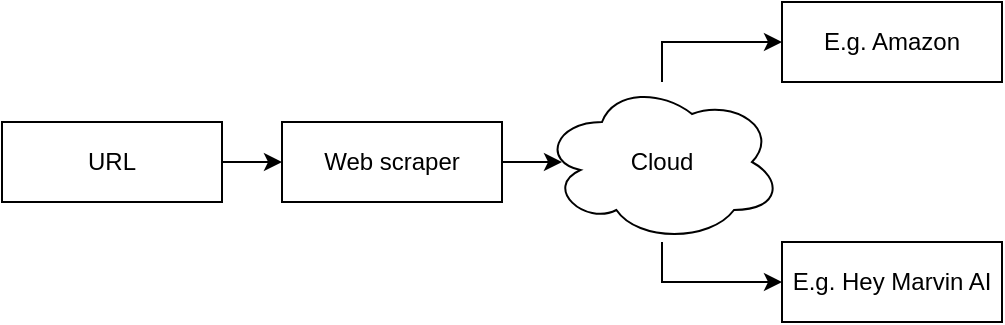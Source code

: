 <mxfile version="24.7.16">
  <diagram name="Page-1" id="jbndvAZ3bb-QctPD9Ckj">
    <mxGraphModel grid="1" page="1" gridSize="10" guides="1" tooltips="1" connect="1" arrows="1" fold="1" pageScale="1" pageWidth="850" pageHeight="1100" math="0" shadow="0">
      <root>
        <mxCell id="0" />
        <mxCell id="1" parent="0" />
        <mxCell id="trXTAsS6mT6lb1HR7hWI-5" style="edgeStyle=orthogonalEdgeStyle;rounded=0;orthogonalLoop=1;jettySize=auto;html=1;entryX=0;entryY=0.5;entryDx=0;entryDy=0;" edge="1" parent="1" source="trXTAsS6mT6lb1HR7hWI-2" target="trXTAsS6mT6lb1HR7hWI-7">
          <mxGeometry relative="1" as="geometry">
            <mxPoint x="320" y="220" as="targetPoint" />
          </mxGeometry>
        </mxCell>
        <mxCell id="trXTAsS6mT6lb1HR7hWI-2" value="URL" style="rounded=0;whiteSpace=wrap;html=1;" vertex="1" parent="1">
          <mxGeometry x="170" y="200" width="110" height="40" as="geometry" />
        </mxCell>
        <mxCell id="trXTAsS6mT6lb1HR7hWI-9" value="" style="edgeStyle=orthogonalEdgeStyle;rounded=0;orthogonalLoop=1;jettySize=auto;html=1;" edge="1" parent="1" source="trXTAsS6mT6lb1HR7hWI-7">
          <mxGeometry relative="1" as="geometry">
            <mxPoint x="450" y="220.04" as="targetPoint" />
          </mxGeometry>
        </mxCell>
        <mxCell id="trXTAsS6mT6lb1HR7hWI-7" value="Web scraper" style="rounded=0;whiteSpace=wrap;html=1;" vertex="1" parent="1">
          <mxGeometry x="310" y="200" width="110" height="40" as="geometry" />
        </mxCell>
        <mxCell id="trXTAsS6mT6lb1HR7hWI-17" style="edgeStyle=orthogonalEdgeStyle;rounded=0;orthogonalLoop=1;jettySize=auto;html=1;entryX=0;entryY=0.5;entryDx=0;entryDy=0;" edge="1" parent="1" source="trXTAsS6mT6lb1HR7hWI-11" target="trXTAsS6mT6lb1HR7hWI-15">
          <mxGeometry relative="1" as="geometry" />
        </mxCell>
        <mxCell id="trXTAsS6mT6lb1HR7hWI-18" style="edgeStyle=orthogonalEdgeStyle;rounded=0;orthogonalLoop=1;jettySize=auto;html=1;entryX=0;entryY=0.5;entryDx=0;entryDy=0;" edge="1" parent="1" source="trXTAsS6mT6lb1HR7hWI-11" target="trXTAsS6mT6lb1HR7hWI-16">
          <mxGeometry relative="1" as="geometry" />
        </mxCell>
        <mxCell id="trXTAsS6mT6lb1HR7hWI-11" value="Cloud" style="ellipse;shape=cloud;whiteSpace=wrap;html=1;" vertex="1" parent="1">
          <mxGeometry x="440" y="180" width="120" height="80" as="geometry" />
        </mxCell>
        <mxCell id="trXTAsS6mT6lb1HR7hWI-15" value="E.g. Amazon" style="rounded=0;whiteSpace=wrap;html=1;" vertex="1" parent="1">
          <mxGeometry x="560" y="140" width="110" height="40" as="geometry" />
        </mxCell>
        <mxCell id="trXTAsS6mT6lb1HR7hWI-16" value="E.g. Hey Marvin AI" style="rounded=0;whiteSpace=wrap;html=1;" vertex="1" parent="1">
          <mxGeometry x="560" y="260" width="110" height="40" as="geometry" />
        </mxCell>
      </root>
    </mxGraphModel>
  </diagram>
</mxfile>
